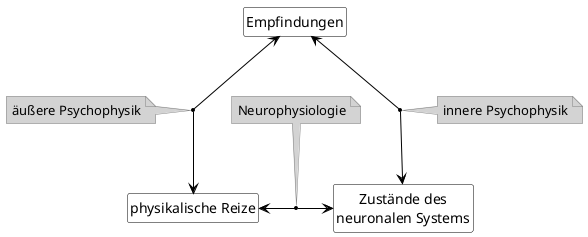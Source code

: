 @startuml
skinparam classbackgroundcolor white
skinparam classbordercolor black
skinparam arrowcolor black
skinparam notebackgroundcolor lightgrey
skinparam notebordercolor grey
hide circle
hide empty members
class "Empfindungen" as e
class "physikalische Reize" as pr
class "Zustände des\nneuronalen Systems" as z
e <--> pr
e <--> z
pr <-> z
note "äußere Psychophysik" as n1
note "innere Psychophysik" as n2
note "Neurophysiologie" as n3
n1 .. (e, pr)
(e, z) .. n2
n3 .. (pr, z)
@enduml
